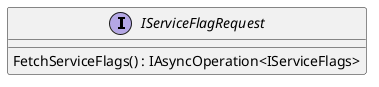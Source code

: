 @startuml
interface IServiceFlagRequest {
    FetchServiceFlags() : IAsyncOperation<IServiceFlags>
}
@enduml
